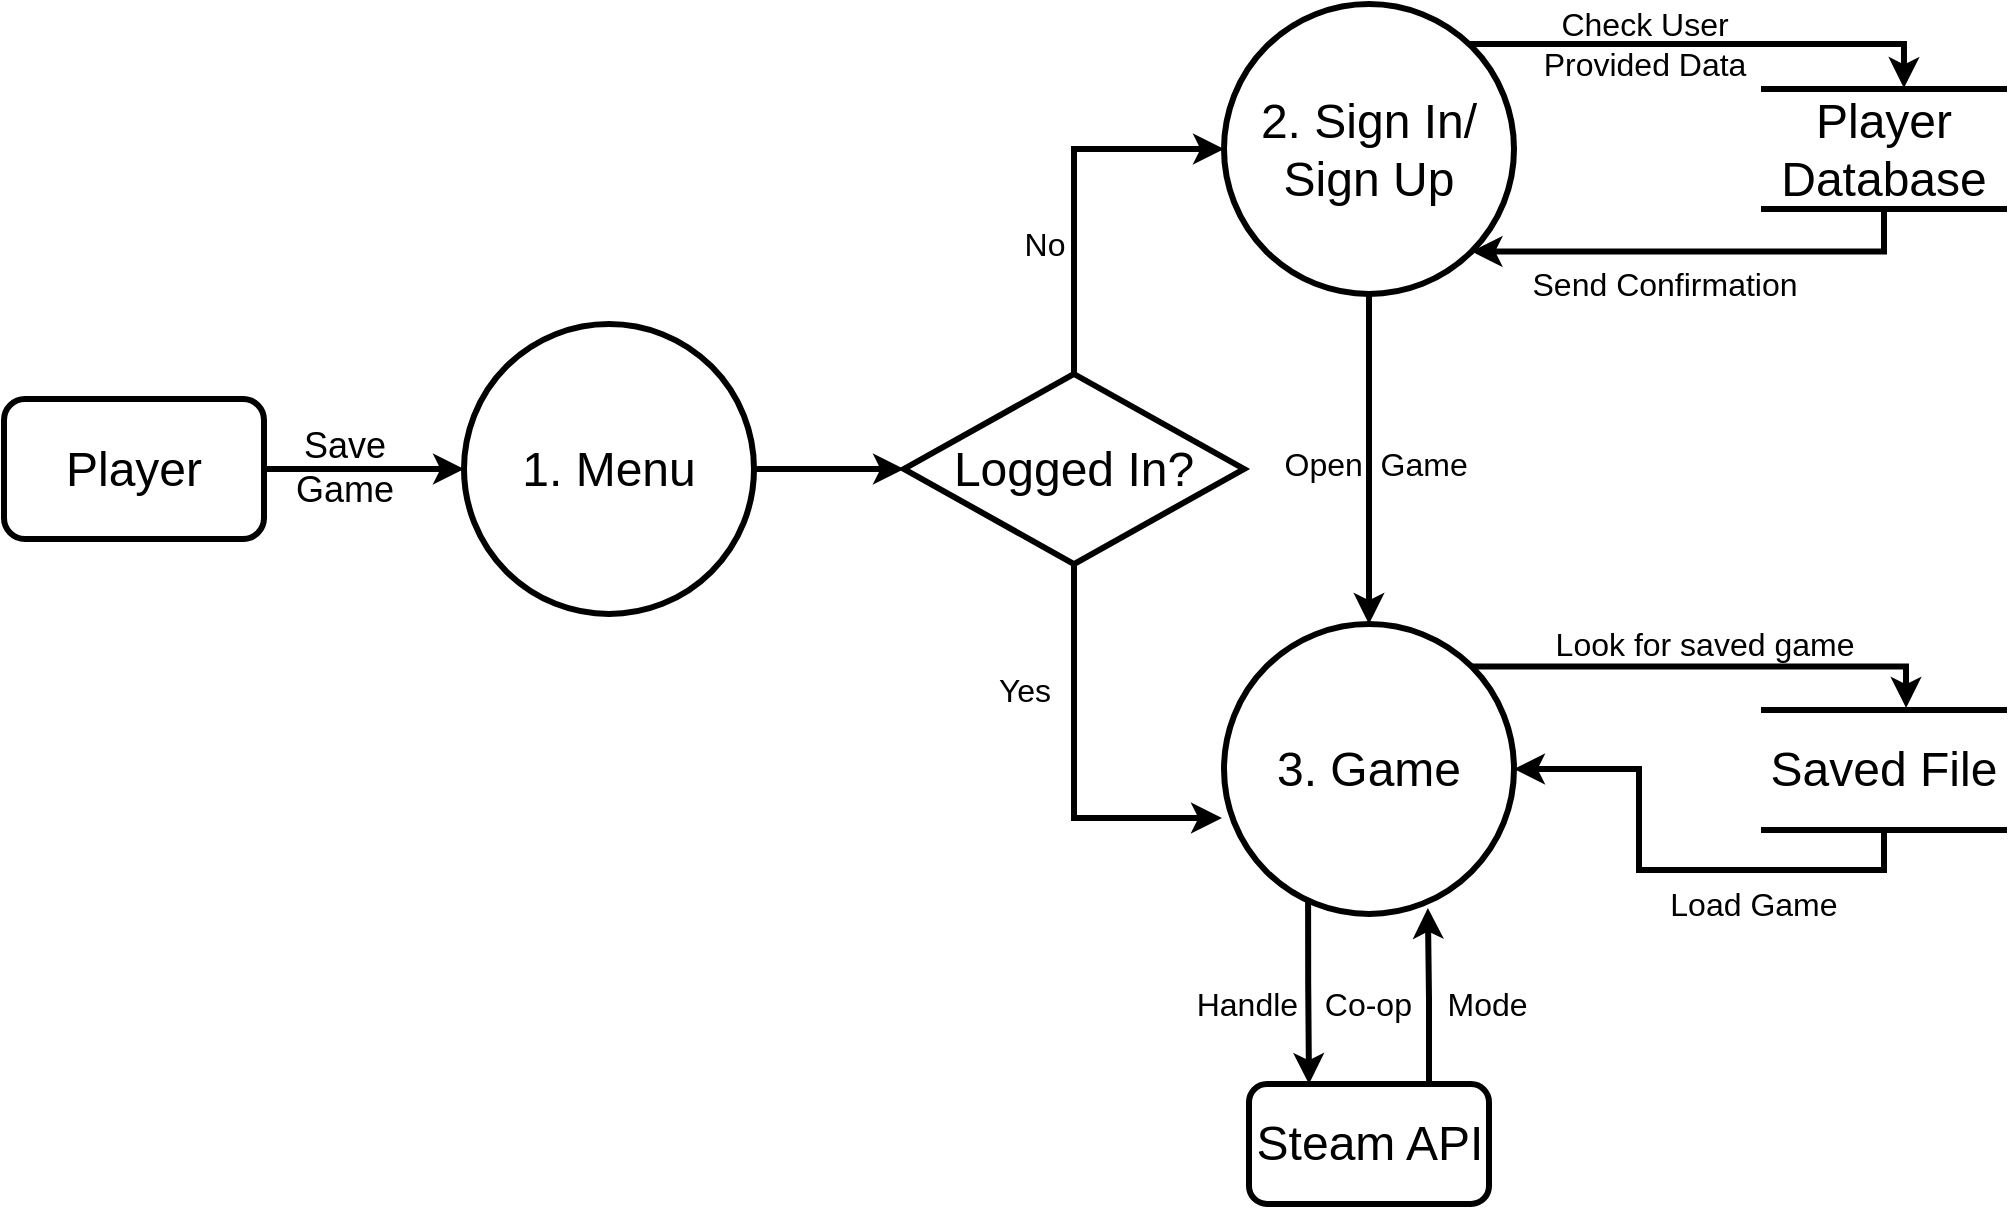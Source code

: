 <mxfile version="16.6.6" type="github">
  <diagram id="5Wje9K0xAD9k6Xcyfqx2" name="Page-1">
    <mxGraphModel dx="705" dy="1550" grid="1" gridSize="10" guides="1" tooltips="1" connect="1" arrows="1" fold="1" page="1" pageScale="1" pageWidth="850" pageHeight="1100" math="0" shadow="0">
      <root>
        <mxCell id="0" />
        <mxCell id="1" parent="0" />
        <mxCell id="6Uv2s3gWY1HWCF7CFjjz-1" style="edgeStyle=orthogonalEdgeStyle;rounded=0;orthogonalLoop=1;jettySize=auto;html=1;entryX=0;entryY=0.5;entryDx=0;entryDy=0;fontSize=24;strokeWidth=3;" edge="1" parent="1" source="6Uv2s3gWY1HWCF7CFjjz-2" target="6Uv2s3gWY1HWCF7CFjjz-4">
          <mxGeometry relative="1" as="geometry" />
        </mxCell>
        <mxCell id="6Uv2s3gWY1HWCF7CFjjz-2" value="&lt;font style=&quot;font-size: 24px&quot;&gt;Player&lt;/font&gt;" style="rounded=1;whiteSpace=wrap;html=1;strokeWidth=3;" vertex="1" parent="1">
          <mxGeometry x="10" y="167.5" width="130" height="70" as="geometry" />
        </mxCell>
        <mxCell id="6Uv2s3gWY1HWCF7CFjjz-3" style="edgeStyle=orthogonalEdgeStyle;rounded=0;orthogonalLoop=1;jettySize=auto;html=1;entryX=0;entryY=0.5;entryDx=0;entryDy=0;fontSize=24;strokeWidth=3;" edge="1" parent="1" source="6Uv2s3gWY1HWCF7CFjjz-4" target="6Uv2s3gWY1HWCF7CFjjz-7">
          <mxGeometry relative="1" as="geometry" />
        </mxCell>
        <mxCell id="6Uv2s3gWY1HWCF7CFjjz-4" value="1. Menu" style="ellipse;whiteSpace=wrap;html=1;aspect=fixed;fontSize=24;strokeWidth=3;" vertex="1" parent="1">
          <mxGeometry x="240" y="130" width="145" height="145" as="geometry" />
        </mxCell>
        <mxCell id="6Uv2s3gWY1HWCF7CFjjz-5" style="edgeStyle=orthogonalEdgeStyle;rounded=0;orthogonalLoop=1;jettySize=auto;html=1;fontSize=24;strokeWidth=3;entryX=0;entryY=0.5;entryDx=0;entryDy=0;" edge="1" parent="1" source="6Uv2s3gWY1HWCF7CFjjz-7" target="6Uv2s3gWY1HWCF7CFjjz-10">
          <mxGeometry relative="1" as="geometry" />
        </mxCell>
        <mxCell id="6Uv2s3gWY1HWCF7CFjjz-6" style="edgeStyle=orthogonalEdgeStyle;rounded=0;orthogonalLoop=1;jettySize=auto;html=1;entryX=-0.007;entryY=0.669;entryDx=0;entryDy=0;entryPerimeter=0;fontSize=24;strokeWidth=3;" edge="1" parent="1" source="6Uv2s3gWY1HWCF7CFjjz-7" target="6Uv2s3gWY1HWCF7CFjjz-13">
          <mxGeometry relative="1" as="geometry" />
        </mxCell>
        <mxCell id="6Uv2s3gWY1HWCF7CFjjz-7" value="Logged In?" style="rhombus;whiteSpace=wrap;html=1;fontSize=24;strokeWidth=3;" vertex="1" parent="1">
          <mxGeometry x="460" y="155" width="170" height="95" as="geometry" />
        </mxCell>
        <mxCell id="6Uv2s3gWY1HWCF7CFjjz-8" style="edgeStyle=orthogonalEdgeStyle;rounded=0;orthogonalLoop=1;jettySize=auto;html=1;fontSize=24;strokeWidth=3;" edge="1" parent="1" source="6Uv2s3gWY1HWCF7CFjjz-10" target="6Uv2s3gWY1HWCF7CFjjz-13">
          <mxGeometry relative="1" as="geometry" />
        </mxCell>
        <mxCell id="6Uv2s3gWY1HWCF7CFjjz-9" style="edgeStyle=orthogonalEdgeStyle;rounded=0;orthogonalLoop=1;jettySize=auto;html=1;entryX=0.583;entryY=-0.008;entryDx=0;entryDy=0;entryPerimeter=0;fontSize=24;strokeWidth=3;exitX=1;exitY=0;exitDx=0;exitDy=0;" edge="1" parent="1" source="6Uv2s3gWY1HWCF7CFjjz-10" target="6Uv2s3gWY1HWCF7CFjjz-17">
          <mxGeometry relative="1" as="geometry">
            <Array as="points">
              <mxPoint x="740" y="-9" />
              <mxPoint x="740" y="-10" />
              <mxPoint x="960" y="-10" />
            </Array>
          </mxGeometry>
        </mxCell>
        <mxCell id="6Uv2s3gWY1HWCF7CFjjz-10" value="2. Sign In/ Sign Up" style="ellipse;whiteSpace=wrap;html=1;aspect=fixed;fontSize=24;strokeWidth=3;" vertex="1" parent="1">
          <mxGeometry x="620" y="-30" width="145" height="145" as="geometry" />
        </mxCell>
        <mxCell id="6Uv2s3gWY1HWCF7CFjjz-11" style="edgeStyle=orthogonalEdgeStyle;rounded=0;orthogonalLoop=1;jettySize=auto;html=1;fontSize=24;strokeWidth=3;exitX=0.29;exitY=0.958;exitDx=0;exitDy=0;entryX=0.25;entryY=0;entryDx=0;entryDy=0;exitPerimeter=0;" edge="1" parent="1" source="6Uv2s3gWY1HWCF7CFjjz-13" target="6Uv2s3gWY1HWCF7CFjjz-15">
          <mxGeometry relative="1" as="geometry">
            <mxPoint x="630" y="550" as="targetPoint" />
            <Array as="points">
              <mxPoint x="662" y="460" />
              <mxPoint x="662" y="460" />
            </Array>
          </mxGeometry>
        </mxCell>
        <mxCell id="6Uv2s3gWY1HWCF7CFjjz-12" style="edgeStyle=orthogonalEdgeStyle;rounded=0;orthogonalLoop=1;jettySize=auto;html=1;entryX=0.592;entryY=-0.017;entryDx=0;entryDy=0;entryPerimeter=0;fontSize=24;strokeWidth=3;exitX=1;exitY=0;exitDx=0;exitDy=0;" edge="1" parent="1" source="6Uv2s3gWY1HWCF7CFjjz-13" target="6Uv2s3gWY1HWCF7CFjjz-19">
          <mxGeometry relative="1" as="geometry" />
        </mxCell>
        <mxCell id="6Uv2s3gWY1HWCF7CFjjz-13" value="3. Game" style="ellipse;whiteSpace=wrap;html=1;aspect=fixed;fontSize=24;strokeWidth=3;" vertex="1" parent="1">
          <mxGeometry x="620" y="280" width="145" height="145" as="geometry" />
        </mxCell>
        <mxCell id="6Uv2s3gWY1HWCF7CFjjz-31" style="edgeStyle=orthogonalEdgeStyle;rounded=0;orthogonalLoop=1;jettySize=auto;html=1;entryX=0.703;entryY=0.979;entryDx=0;entryDy=0;fontSize=16;strokeWidth=3;entryPerimeter=0;exitX=0.75;exitY=0;exitDx=0;exitDy=0;" edge="1" parent="1" source="6Uv2s3gWY1HWCF7CFjjz-15" target="6Uv2s3gWY1HWCF7CFjjz-13">
          <mxGeometry relative="1" as="geometry" />
        </mxCell>
        <mxCell id="6Uv2s3gWY1HWCF7CFjjz-15" value="Steam API" style="rounded=1;whiteSpace=wrap;html=1;fontSize=24;strokeWidth=3;" vertex="1" parent="1">
          <mxGeometry x="632.5" y="510" width="120" height="60" as="geometry" />
        </mxCell>
        <mxCell id="6Uv2s3gWY1HWCF7CFjjz-16" style="edgeStyle=orthogonalEdgeStyle;rounded=0;orthogonalLoop=1;jettySize=auto;html=1;entryX=1;entryY=1;entryDx=0;entryDy=0;fontSize=24;strokeWidth=3;exitX=0.5;exitY=1;exitDx=0;exitDy=0;" edge="1" parent="1" source="6Uv2s3gWY1HWCF7CFjjz-17" target="6Uv2s3gWY1HWCF7CFjjz-10">
          <mxGeometry relative="1" as="geometry" />
        </mxCell>
        <mxCell id="6Uv2s3gWY1HWCF7CFjjz-26" value="&lt;div&gt;Send Confirmation&lt;br&gt;&lt;/div&gt;" style="edgeLabel;html=1;align=center;verticalAlign=middle;resizable=0;points=[];fontSize=16;" vertex="1" connectable="0" parent="6Uv2s3gWY1HWCF7CFjjz-16">
          <mxGeometry x="0.198" y="-2" relative="1" as="geometry">
            <mxPoint x="5" y="18" as="offset" />
          </mxGeometry>
        </mxCell>
        <mxCell id="6Uv2s3gWY1HWCF7CFjjz-17" value="&lt;div&gt;Player&lt;/div&gt;&lt;div&gt;Database&lt;br&gt;&lt;/div&gt;" style="shape=partialRectangle;whiteSpace=wrap;html=1;left=0;right=0;fillColor=none;fontSize=24;strokeWidth=3;" vertex="1" parent="1">
          <mxGeometry x="890" y="12.5" width="120" height="60" as="geometry" />
        </mxCell>
        <mxCell id="6Uv2s3gWY1HWCF7CFjjz-18" style="edgeStyle=orthogonalEdgeStyle;rounded=0;orthogonalLoop=1;jettySize=auto;html=1;entryX=1;entryY=0.5;entryDx=0;entryDy=0;fontSize=24;strokeWidth=3;exitX=0.5;exitY=1;exitDx=0;exitDy=0;" edge="1" parent="1" source="6Uv2s3gWY1HWCF7CFjjz-19" target="6Uv2s3gWY1HWCF7CFjjz-13">
          <mxGeometry relative="1" as="geometry" />
        </mxCell>
        <mxCell id="6Uv2s3gWY1HWCF7CFjjz-19" value="Saved File" style="shape=partialRectangle;whiteSpace=wrap;html=1;left=0;right=0;fillColor=none;fontSize=24;strokeWidth=3;" vertex="1" parent="1">
          <mxGeometry x="890" y="323" width="120" height="60" as="geometry" />
        </mxCell>
        <mxCell id="6Uv2s3gWY1HWCF7CFjjz-21" value="&lt;div&gt;Save&lt;/div&gt;&lt;div&gt;Game&lt;br&gt;&lt;/div&gt;" style="text;html=1;align=center;verticalAlign=middle;resizable=0;points=[];autosize=1;strokeColor=none;fillColor=none;fontSize=18;" vertex="1" parent="1">
          <mxGeometry x="150" y="177" width="60" height="50" as="geometry" />
        </mxCell>
        <mxCell id="6Uv2s3gWY1HWCF7CFjjz-22" value="No" style="text;html=1;align=center;verticalAlign=middle;resizable=0;points=[];autosize=1;strokeColor=none;fillColor=none;fontSize=16;" vertex="1" parent="1">
          <mxGeometry x="510" y="80" width="40" height="20" as="geometry" />
        </mxCell>
        <mxCell id="6Uv2s3gWY1HWCF7CFjjz-23" value="Yes" style="text;html=1;align=center;verticalAlign=middle;resizable=0;points=[];autosize=1;strokeColor=none;fillColor=none;fontSize=16;" vertex="1" parent="1">
          <mxGeometry x="500" y="303" width="40" height="20" as="geometry" />
        </mxCell>
        <mxCell id="6Uv2s3gWY1HWCF7CFjjz-24" value="Open&amp;nbsp; Game&amp;nbsp;&amp;nbsp; " style="text;html=1;align=center;verticalAlign=middle;resizable=0;points=[];autosize=1;strokeColor=none;fillColor=none;fontSize=16;" vertex="1" parent="1">
          <mxGeometry x="640" y="190" width="120" height="20" as="geometry" />
        </mxCell>
        <mxCell id="6Uv2s3gWY1HWCF7CFjjz-25" value="&lt;div&gt;Check User &lt;br&gt;&lt;/div&gt;&lt;div&gt;Provided Data&lt;/div&gt;" style="text;html=1;align=center;verticalAlign=middle;resizable=0;points=[];autosize=1;strokeColor=none;fillColor=none;fontSize=16;" vertex="1" parent="1">
          <mxGeometry x="770" y="-30" width="120" height="40" as="geometry" />
        </mxCell>
        <mxCell id="6Uv2s3gWY1HWCF7CFjjz-27" value="Look for saved game" style="text;html=1;align=center;verticalAlign=middle;resizable=0;points=[];autosize=1;strokeColor=none;fillColor=none;fontSize=16;" vertex="1" parent="1">
          <mxGeometry x="780" y="280" width="160" height="20" as="geometry" />
        </mxCell>
        <mxCell id="6Uv2s3gWY1HWCF7CFjjz-28" value="&amp;nbsp;&amp;nbsp;&amp;nbsp;&amp;nbsp;&amp;nbsp;&amp;nbsp;&amp;nbsp;&amp;nbsp;&amp;nbsp;&amp;nbsp;&amp;nbsp;&amp;nbsp;&amp;nbsp;&amp;nbsp;&amp;nbsp;&amp;nbsp;&amp;nbsp;&amp;nbsp;&amp;nbsp; Load Game" style="text;html=1;align=center;verticalAlign=middle;resizable=0;points=[];autosize=1;strokeColor=none;fillColor=none;fontSize=16;" vertex="1" parent="1">
          <mxGeometry x="745" y="410" width="190" height="20" as="geometry" />
        </mxCell>
        <mxCell id="6Uv2s3gWY1HWCF7CFjjz-30" value="Handle &amp;nbsp; Co-op &amp;nbsp;&amp;nbsp; Mode&amp;nbsp;&amp;nbsp; " style="text;html=1;align=center;verticalAlign=middle;resizable=0;points=[];autosize=1;strokeColor=none;fillColor=none;fontSize=16;" vertex="1" parent="1">
          <mxGeometry x="597.5" y="460" width="190" height="20" as="geometry" />
        </mxCell>
      </root>
    </mxGraphModel>
  </diagram>
</mxfile>
